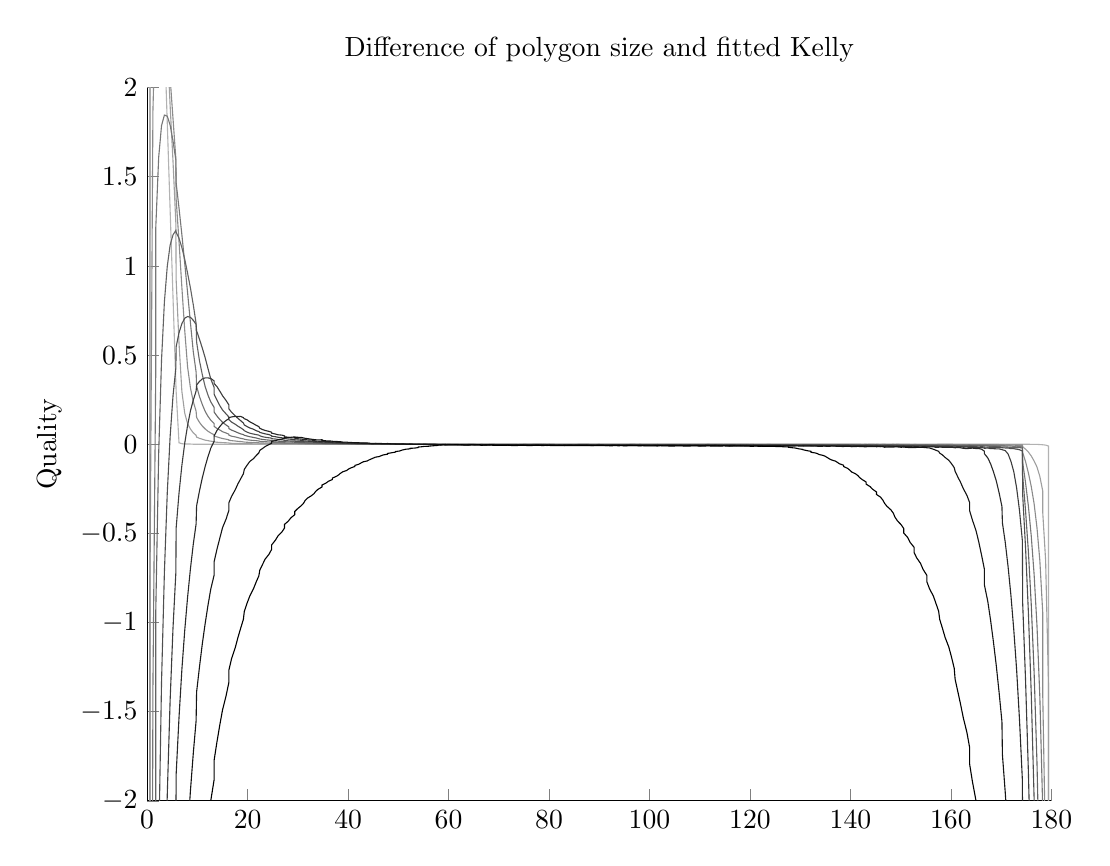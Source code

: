 % This file was created by matlab2tikz v0.4.0.
% Copyright (c) 2008--2013, Nico Schlömer <nico.schloemer@gmail.com>
% All rights reserved.
% 
% The latest updates can be retrieved from
%   http://www.mathworks.com/matlabcentral/fileexchange/22022-matlab2tikz
% where you can also make suggestions and rate matlab2tikz.
% 
% 
% 

% defining custom colors
\definecolor{mycolor1}{rgb}{0.622,0.622,0.622}%
\definecolor{mycolor2}{rgb}{0.544,0.544,0.544}%
\definecolor{mycolor3}{rgb}{0.467,0.467,0.467}%
\definecolor{mycolor4}{rgb}{0.389,0.389,0.389}%

\begin{tikzpicture}

\begin{axis}[%
width=4.521in,
height=3.566in,
scale only axis,
xmin=0,
xmax=180,
ymin=-2,
ymax=2,
ylabel={Quality},
title={Difference of polygon size and fitted Kelly},
axis x line*=bottom,
axis y line*=left
]
\addplot [
color=white!70!black,
solid,
forget plot
]
table[row sep=crcr]{
0 -105.392\\
0.573 4.729\\
};
\addplot [
color=white!70!black,
solid,
forget plot
]
table[row sep=crcr]{
3.434 2.287\\
4.004 1.802\\
4.574 1.312\\
5.143 0.827\\
5.711 0.342\\
5.768 0.297\\
6.34 0.008\\
6.911 0.003\\
7.481 0.001\\
8.049 0.001\\
8.616 0.001\\
9.181 0.0\\
9.744 0.0\\
9.841 0.0\\
10.408 0.0\\
10.972 0.0\\
11.535 0.0\\
12.095 0.0\\
12.653 0.0\\
13.339 8.652e-05\\
13.339 8.652e-05\\
13.897 7.541e-05\\
14.452 6.225e-05\\
15.005 5.871e-05\\
15.709 4.191e-05\\
16.26 3.591e-05\\
16.26 3.591e-05\\
16.809 3.845e-05\\
17.526 2.764e-05\\
18.072 2.34e-05\\
18.616 2.345e-05\\
19.156 1.787e-05\\
19.344 1.703e-05\\
19.885 1.576e-05\\
20.422 1.397e-05\\
21.161 4.555e-06\\
21.695 6.745e-06\\
22.225 8.531e-06\\
22.443 1.224e-06\\
22.973 2.559e-06\\
23.499 3.554e-06\\
24.254 6.961e-07\\
24.775 1.015e-06\\
24.775 1.015e-06\\
25.537 -1.611e-06\\
26.053 -1.873e-06\\
26.822 -5.169e-06\\
27.332 -9.336e-07\\
27.332 -9.336e-07\\
28.106 1.814e-07\\
28.61 -1.021e-06\\
29.389 -5.426e-06\\
29.389 -5.426e-06\\
29.887 -2.012e-06\\
30.669 -1.879e-06\\
31.159 -3.801e-06\\
31.457 -6.984e-06\\
31.945 -4.081e-06\\
32.735 -4.574e-06\\
33.215 -6.949e-06\\
33.53 -5.27e-06\\
34.007 -7.791e-06\\
34.804 -3.817e-06\\
34.804 -3.817e-06\\
35.605 -1.002e-05\\
36.069 -2.893e-06\\
36.87 -4.375e-06\\
36.87 -4.375e-06\\
37.674 -1.008e-06\\
38.125 -4.184e-06\\
38.48 -2.784e-06\\
38.928 -6.06e-06\\
39.732 -8.067e-06\\
40.101 -6.742e-06\\
40.539 -5.201e-06\\
41.348 -2.454e-06\\
41.348 -2.454e-06\\
42.158 -9.823e-06\\
42.58 -8.495e-06\\
42.969 -7.301e-06\\
43.781 -9.885e-06\\
44.193 -8.698e-06\\
44.594 -7.569e-06\\
45 -8.447e-06\\
45.406 -7.35e-06\\
46.219 -1.522e-05\\
46.614 -9.722e-06\\
47.031 -1.318e-05\\
47.842 -6.731e-06\\
47.842 -6.731e-06\\
48.652 -4.86e-06\\
49.461 -8.066e-06\\
49.461 -8.066e-06\\
50.268 -6.348e-06\\
50.711 -1.043e-05\\
51.072 -9.702e-06\\
51.52 -8.815e-06\\
52.326 -1.227e-05\\
52.326 -1.227e-05\\
53.13 -1.078e-05\\
53.931 -9.361e-06\\
53.931 -9.361e-06\\
54.728 -3.501e-06\\
55.196 -2.726e-06\\
55.993 -1.145e-05\\
55.993 -1.145e-05\\
56.785 -1.023e-05\\
57.265 -9.512e-06\\
57.75 -8.804e-06\\
58.055 -8.368e-06\\
58.543 -7.684e-06\\
59.331 -6.614e-06\\
59.331 -6.614e-06\\
60.113 -1.059e-05\\
60.611 -9.964e-06\\
61.39 -9.012e-06\\
61.894 -8.414e-06\\
61.894 -8.414e-06\\
62.668 -1.253e-05\\
63.178 -1.196e-05\\
63.947 -1.114e-05\\
63.947 -1.114e-05\\
64.463 -6.103e-06\\
65.225 -1.034e-05\\
65.746 -9.835e-06\\
66.272 -9.34e-06\\
66.501 -9.129e-06\\
67.027 -8.654e-06\\
67.775 -8.003e-06\\
68.305 -7.559e-06\\
68.839 -7.124e-06\\
68.839 -7.124e-06\\
69.578 -6.545e-06\\
70.115 -1.114e-05\\
70.656 -1.574e-05\\
71.384 -1.073e-05\\
71.928 -1.037e-05\\
71.928 -1.037e-05\\
72.474 -1.001e-05\\
73.191 -9.562e-06\\
73.74 -9.234e-06\\
74.291 -8.917e-06\\
74.846 -8.61e-06\\
74.995 -8.53e-06\\
75.548 -8.24e-06\\
76.103 -7.961e-06\\
76.661 -7.692e-06\\
77.347 -7.378e-06\\
77.905 -1.214e-05\\
78.465 -1.841e-05\\
78.465 -1.841e-05\\
79.028 -1.818e-05\\
79.592 -1.798e-05\\
80.256 -1.774e-05\\
80.819 -1.756e-05\\
81.384 -1.739e-05\\
81.951 -1.723e-05\\
81.951 -1.723e-05\\
82.519 -1.707e-05\\
83.089 -1.693e-05\\
83.66 -1.681e-05\\
84.232 -1.669e-05\\
84.857 -1.207e-05\\
85.426 -1.198e-05\\
85.996 -1.64e-05\\
85.996 -1.64e-05\\
86.566 -1.632e-05\\
87.138 -1.626e-05\\
87.709 -1.621e-05\\
88.282 -1.617e-05\\
88.854 -1.615e-05\\
89.427 -1.613e-05\\
90 -2.062e-05\\
90 -2.062e-05\\
90.573 -1.613e-05\\
91.146 -1.615e-05\\
91.718 -1.617e-05\\
92.291 -1.621e-05\\
92.862 -1.626e-05\\
93.434 -1.632e-05\\
94.004 -1.64e-05\\
94.004 -1.64e-05\\
94.574 -1.648e-05\\
95.143 -1.207e-05\\
95.768 -1.069e-05\\
96.34 -1.081e-05\\
96.911 -1.093e-05\\
97.481 -1.107e-05\\
98.049 -1.123e-05\\
98.049 -1.123e-05\\
98.616 -1.139e-05\\
99.181 -1.156e-05\\
99.744 -1.174e-05\\
100.408 -1.198e-05\\
100.972 -7.185e-06\\
101.535 -7.405e-06\\
101.535 -7.405e-06\\
102.095 -7.636e-06\\
102.653 -7.878e-06\\
103.339 -1.269e-05\\
103.897 -1.296e-05\\
104.452 -8.24e-06\\
105.005 -8.53e-06\\
105.154 -8.61e-06\\
105.709 -8.917e-06\\
106.26 -9.234e-06\\
106.809 -9.562e-06\\
107.526 -1.451e-05\\
108.072 -1.487e-05\\
108.072 -1.487e-05\\
108.616 -1.023e-05\\
109.344 -1.074e-05\\
109.885 -1.114e-05\\
110.422 -1.154e-05\\
111.161 -1.212e-05\\
111.161 -1.212e-05\\
111.695 -1.256e-05\\
112.225 -8.003e-06\\
112.973 -8.654e-06\\
113.499 -9.129e-06\\
113.728 -9.34e-06\\
114.254 -9.835e-06\\
114.775 -1.034e-05\\
115.537 -1.11e-05\\
116.053 -6.638e-06\\
116.053 -6.638e-06\\
116.822 -7.462e-06\\
117.332 -8.027e-06\\
118.106 -8.914e-06\\
118.106 -8.914e-06\\
118.61 -4.512e-06\\
119.389 -9.964e-06\\
119.887 -1.059e-05\\
120.669 -1.161e-05\\
120.669 -1.161e-05\\
121.457 -7.684e-06\\
121.945 -8.368e-06\\
122.25 -1.33e-05\\
122.735 -1.401e-05\\
123.215 -1.473e-05\\
124.007 -1.095e-05\\
124.007 -1.095e-05\\
124.804 -1.223e-05\\
125.272 -1.3e-05\\
126.069 -9.361e-06\\
126.069 -9.361e-06\\
126.87 -1.078e-05\\
127.674 -1.227e-05\\
127.674 -1.227e-05\\
128.48 -8.815e-06\\
128.928 -9.702e-06\\
129.289 -1.043e-05\\
129.732 -1.135e-05\\
130.539 -8.066e-06\\
130.539 -8.066e-06\\
131.348 -9.86e-06\\
132.158 -6.731e-06\\
132.158 -6.731e-06\\
132.969 -8.685e-06\\
133.386 -9.722e-06\\
133.781 -1.072e-05\\
134.594 -7.85e-06\\
135 -8.947e-06\\
135.406 -5.069e-06\\
135.807 -6.198e-06\\
136.219 -7.385e-06\\
137.031 -9.801e-06\\
137.42 -5.995e-06\\
137.842 -1.182e-05\\
138.652 -9.454e-06\\
138.652 -9.454e-06\\
139.461 -1.67e-05\\
139.899 -1.824e-05\\
140.268 -1.457e-05\\
141.072 -1.256e-05\\
141.52 -1.278e-05\\
141.875 -1.418e-05\\
142.326 -1.101e-05\\
143.13 -1.438e-05\\
143.13 -1.438e-05\\
143.931 -1.289e-05\\
144.395 -1.502e-05\\
145.196 -1.382e-05\\
145.196 -1.382e-05\\
145.993 -1.279e-05\\
146.47 -1.027e-05\\
146.785 -1.195e-05\\
147.265 -9.574e-06\\
148.055 -1.408e-05\\
148.543 -1.198e-05\\
148.841 -8.801e-06\\
149.331 -1.188e-05\\
150.113 -1.201e-05\\
150.611 -1.043e-05\\
150.611 -1.043e-05\\
151.39 -1.102e-05\\
151.894 -9.819e-06\\
152.668 -1.093e-05\\
152.668 -1.093e-05\\
153.178 -1.017e-05\\
153.947 -1.187e-05\\
154.463 -1.161e-05\\
155.225 -1.048e-05\\
155.225 -1.048e-05\\
155.746 -1.08e-05\\
156.501 -1.395e-05\\
157.027 -1.494e-05\\
157.557 -2.078e-05\\
157.775 -1.397e-05\\
158.305 -1.076e-05\\
158.839 -2.195e-05\\
159.578 -1.803e-05\\
160.115 -2.074e-05\\
160.656 -2.447e-05\\
160.844 -1.813e-05\\
161.384 -2.205e-05\\
161.928 -2.21e-05\\
162.474 -2.286e-05\\
163.191 -2.255e-05\\
163.74 -2.509e-05\\
163.74 -2.509e-05\\
164.291 -2.359e-05\\
164.995 -2.229e-05\\
165.548 -2.825e-05\\
166.103 -2.609e-05\\
166.661 -2.998e-05\\
166.661 -2.998e-05\\
167.347 -3.055e-05\\
167.905 -2.847e-05\\
168.465 -2.874e-05\\
169.028 -3.122e-05\\
169.592 -3.737e-05\\
170.159 -3.724e-05\\
170.256 -3.366e-05\\
170.819 -3.887e-05\\
171.384 -3.896e-05\\
171.951 -4.506e-05\\
172.519 -4.468e-05\\
173.089 -5.434e-05\\
173.66 -7.675e-05\\
174.232 -0.0\\
174.289 -0.0\\
174.857 -0.0\\
175.426 -0.0\\
175.996 -0.001\\
176.566 -0.001\\
177.138 -0.001\\
177.709 -0.002\\
178.282 -0.003\\
178.282 -0.003\\
178.854 -0.005\\
179.427 -0.01\\
180 -110.624\\
};
\addplot [
color=mycolor1,
solid,
forget plot
]
table[row sep=crcr]{
0 -105.392\\
0.573 3.384\\
};
\addplot [
color=mycolor1,
solid,
forget plot
]
table[row sep=crcr]{
4.004 2.238\\
4.574 1.898\\
5.143 1.588\\
5.711 1.24\\
5.768 0.924\\
6.34 0.568\\
6.911 0.296\\
7.481 0.174\\
8.049 0.115\\
8.616 0.085\\
9.181 0.064\\
9.744 0.05\\
9.841 0.04\\
10.408 0.033\\
10.972 0.028\\
11.535 0.023\\
12.095 0.02\\
12.653 0.017\\
13.339 0.014\\
13.339 0.013\\
13.897 0.011\\
14.452 0.01\\
15.005 0.009\\
15.709 0.008\\
16.26 0.007\\
16.26 0.006\\
16.809 0.005\\
17.526 0.004\\
18.072 0.004\\
18.616 0.004\\
19.156 0.003\\
19.344 0.003\\
19.885 0.003\\
20.422 0.003\\
21.161 0.002\\
21.695 0.002\\
22.225 0.002\\
22.443 0.002\\
22.973 0.002\\
23.499 0.002\\
24.254 0.001\\
24.775 0.001\\
24.775 0.001\\
25.537 0.001\\
26.053 0.001\\
26.822 0.001\\
27.332 0.001\\
27.332 0.001\\
28.106 0.001\\
28.61 0.001\\
29.389 0.001\\
29.389 0.001\\
29.887 0.001\\
30.669 0.0\\
31.159 0.001\\
31.457 0.0\\
31.945 0.0\\
32.735 0.0\\
33.215 0.0\\
33.53 0.0\\
34.007 0.0\\
34.804 0.0\\
34.804 0.0\\
35.605 0.0\\
36.069 0.0\\
36.87 0.0\\
36.87 0.0\\
37.674 6.999e-05\\
38.125 2.446e-05\\
38.48 0.0\\
38.928 9.775e-05\\
39.732 4.328e-05\\
40.101 4.378e-05\\
40.539 7.8e-05\\
41.348 -3.015e-05\\
41.348 -3.59e-05\\
42.158 3.94e-05\\
42.58 7.025e-06\\
42.969 -4.357e-05\\
43.781 2.997e-05\\
44.193 -6.475e-06\\
44.594 -1.472e-06\\
45 -2.366e-05\\
45.406 -3.854e-05\\
46.219 -4.681e-05\\
46.614 -5.942e-05\\
47.031 -2.773e-05\\
47.842 -4.831e-05\\
47.842 -8.266e-05\\
48.652 5.178e-06\\
49.461 -3.59e-05\\
49.461 -0.0\\
50.268 -0.0\\
50.711 -7.076e-05\\
51.072 -0.0\\
51.52 -0.0\\
52.326 -0.0\\
52.326 -0.0\\
53.13 -0.0\\
53.931 -0.0\\
53.931 -0.0\\
54.728 -0.0\\
55.196 -6.393e-05\\
55.993 -0.0\\
55.993 -0.0\\
56.785 -9.135e-05\\
57.265 -0.0\\
57.75 -0.0\\
58.055 -0.0\\
58.543 -0.0\\
59.331 -0.0\\
59.331 -0.0\\
60.113 -0.0\\
60.611 -0.0\\
61.39 -0.0\\
61.894 -0.0\\
61.894 -0.0\\
62.668 -0.0\\
63.178 -0.0\\
63.947 -0.0\\
63.947 -0.0\\
64.463 -0.0\\
65.225 -0.0\\
65.746 -0.0\\
66.272 -0.0\\
66.501 -0.0\\
67.027 -0.0\\
67.775 -0.0\\
68.305 -0.0\\
68.839 -0.0\\
68.839 -0.0\\
69.578 -0.0\\
70.115 -0.0\\
70.656 -0.0\\
71.384 -0.0\\
71.928 -0.0\\
71.928 -0.0\\
72.474 -0.0\\
73.191 -0.0\\
73.74 -0.0\\
74.291 -0.0\\
74.846 -0.0\\
74.995 -0.0\\
75.548 -0.0\\
76.103 -0.0\\
76.661 -0.0\\
77.347 -0.0\\
77.905 -0.0\\
78.465 -0.0\\
78.465 -0.0\\
79.028 -0.0\\
79.592 -0.0\\
80.256 -0.0\\
80.819 -0.0\\
81.384 -0.0\\
81.951 -0.0\\
81.951 -0.0\\
82.519 -0.0\\
83.089 -0.0\\
83.66 -0.0\\
84.232 -0.0\\
84.857 -0.0\\
85.426 -0.0\\
85.996 -0.0\\
85.996 -0.0\\
86.566 -0.0\\
87.138 -0.0\\
87.709 -0.0\\
88.282 -0.0\\
88.854 -0.0\\
89.427 -0.0\\
90 -0.0\\
90 -0.0\\
90.573 -0.0\\
91.146 -0.0\\
91.718 -0.0\\
92.291 -0.0\\
92.862 -0.0\\
93.434 -0.0\\
94.004 -0.0\\
94.004 -0.0\\
94.574 -0.0\\
95.143 -0.0\\
95.768 -0.0\\
96.34 -0.0\\
96.911 -0.0\\
97.481 -0.0\\
98.049 -0.0\\
98.049 -0.0\\
98.616 -0.0\\
99.181 -0.0\\
99.744 -0.0\\
100.408 -0.0\\
100.972 -0.0\\
101.535 -0.0\\
101.535 -0.0\\
102.095 -0.0\\
102.653 -0.0\\
103.339 -0.0\\
103.897 -0.0\\
104.452 -0.0\\
105.005 -0.0\\
105.154 -0.0\\
105.709 -0.0\\
106.26 -0.0\\
106.809 -0.0\\
107.526 -0.0\\
108.072 -0.0\\
108.072 -0.0\\
108.616 -0.0\\
109.344 -0.0\\
109.885 -0.0\\
110.422 -0.0\\
111.161 -0.0\\
111.161 -0.0\\
111.695 -0.0\\
112.225 -0.0\\
112.973 -0.0\\
113.499 -0.0\\
113.728 -0.0\\
114.254 -0.0\\
114.775 -0.0\\
115.537 -0.0\\
116.053 -0.0\\
116.053 -0.0\\
116.822 -0.0\\
117.332 -0.0\\
118.106 -0.0\\
118.106 -0.0\\
118.61 -0.0\\
119.389 -0.0\\
119.887 -0.0\\
120.669 -0.0\\
120.669 -0.0\\
121.457 -0.0\\
121.945 -0.0\\
122.25 -0.0\\
122.735 -0.0\\
123.215 -0.0\\
124.007 -0.0\\
124.007 -0.0\\
124.804 -0.0\\
125.272 -0.0\\
126.069 -0.0\\
126.069 -0.0\\
126.87 -0.0\\
127.674 -0.0\\
127.674 -0.0\\
128.48 -0.0\\
128.928 -0.0\\
129.289 -0.0\\
129.732 -0.0\\
130.539 -0.0\\
130.539 -0.0\\
131.348 -0.0\\
132.158 -0.0\\
132.158 -0.0\\
132.969 -0.0\\
133.386 -0.0\\
133.781 -0.0\\
134.594 -0.0\\
135 -0.0\\
135.406 -0.0\\
135.807 -0.0\\
136.219 -0.0\\
137.031 -0.0\\
137.42 -0.0\\
137.842 -0.0\\
138.652 -0.0\\
138.652 -0.0\\
139.461 -0.0\\
139.899 -0.0\\
140.268 -0.0\\
141.072 -0.0\\
141.52 -0.0\\
141.875 -0.0\\
142.326 -0.001\\
143.13 -0.0\\
143.13 -0.001\\
143.931 -0.0\\
144.395 -0.0\\
145.196 -0.001\\
145.196 -0.0\\
145.993 -0.001\\
146.47 -0.0\\
146.785 -0.0\\
147.265 -0.001\\
148.055 -0.001\\
148.543 -0.0\\
148.841 -0.001\\
149.331 -0.0\\
150.113 -0.001\\
150.611 -0.001\\
150.611 -0.001\\
151.39 -0.001\\
151.894 -0.001\\
152.668 -0.001\\
152.668 -0.001\\
153.178 -0.001\\
153.947 -0.001\\
154.463 -0.001\\
155.225 -0.001\\
155.225 -0.001\\
155.746 -0.001\\
156.501 -0.001\\
157.027 -0.001\\
157.557 -0.0\\
157.775 -0.0\\
158.305 -0.0\\
158.839 -0.0\\
159.578 -0.0\\
160.115 -0.0\\
160.656 -0.001\\
160.844 -0.001\\
161.384 -0.001\\
161.928 -0.001\\
162.474 -0.001\\
163.191 -0.001\\
163.74 -0.001\\
163.74 -0.001\\
164.291 -0.001\\
164.995 -0.001\\
165.548 -0.001\\
166.103 -0.001\\
166.661 -0.001\\
166.661 -0.001\\
167.347 -0.001\\
167.905 -0.001\\
168.465 -0.001\\
169.028 -0.001\\
169.592 -0.002\\
170.159 -0.002\\
170.256 -0.002\\
170.819 -0.002\\
171.384 -0.002\\
171.951 -0.002\\
172.519 -0.002\\
173.089 -0.002\\
173.66 -0.002\\
174.232 -0.003\\
174.289 -0.014\\
174.857 -0.028\\
175.426 -0.044\\
175.996 -0.066\\
176.566 -0.094\\
177.138 -0.128\\
177.709 -0.181\\
178.282 -0.262\\
178.282 -0.382\\
178.854 -0.65\\
179.427 -1.347\\
180 -110.5\\
};
\addplot [
color=mycolor2,
solid,
forget plot
]
table[row sep=crcr]{
0 -105.392\\
0.573 -0.748\\
1.146 1.866\\
1.718 2.5\\
};
\addplot [
color=mycolor2,
solid,
forget plot
]
table[row sep=crcr]{
4.574 2.054\\
5.143 1.827\\
5.711 1.603\\
5.768 1.376\\
6.34 1.137\\
6.911 0.88\\
7.481 0.637\\
8.049 0.433\\
8.616 0.316\\
9.181 0.239\\
9.744 0.185\\
9.841 0.15\\
10.408 0.123\\
10.972 0.102\\
11.535 0.086\\
12.095 0.073\\
12.653 0.063\\
13.339 0.053\\
13.339 0.046\\
13.897 0.041\\
14.452 0.036\\
15.005 0.032\\
15.709 0.028\\
16.26 0.025\\
16.26 0.022\\
16.809 0.02\\
17.526 0.018\\
18.072 0.016\\
18.616 0.015\\
19.156 0.013\\
19.344 0.012\\
19.885 0.011\\
20.422 0.01\\
21.161 0.009\\
21.695 0.009\\
22.225 0.008\\
22.443 0.007\\
22.973 0.007\\
23.499 0.006\\
24.254 0.006\\
24.775 0.005\\
24.775 0.005\\
25.537 0.004\\
26.053 0.005\\
26.822 0.004\\
27.332 0.004\\
27.332 0.004\\
28.106 0.003\\
28.61 0.003\\
29.389 0.003\\
29.389 0.003\\
29.887 0.003\\
30.669 0.002\\
31.159 0.002\\
31.457 0.002\\
31.945 0.002\\
32.735 0.002\\
33.215 0.001\\
33.53 0.001\\
34.007 0.001\\
34.804 0.001\\
34.804 0.001\\
35.605 0.001\\
36.069 0.001\\
36.87 0.001\\
36.87 0.001\\
37.674 0.001\\
38.125 0.001\\
38.48 0.001\\
38.928 0.0\\
39.732 0.0\\
40.101 0.0\\
40.539 0.0\\
41.348 0.0\\
41.348 0.0\\
42.158 0.0\\
42.58 0.0\\
42.969 0.0\\
43.781 0.0\\
44.193 0.0\\
44.594 0.0\\
45 0.0\\
45.406 9.468e-05\\
46.219 0.0\\
46.614 0.0\\
47.031 0.0\\
47.842 4.607e-05\\
47.842 8.803e-07\\
48.652 7.342e-05\\
49.461 2.528e-05\\
49.461 -3.823e-05\\
50.268 -0.0\\
50.711 -0.0\\
51.072 -0.0\\
51.52 -0.0\\
52.326 -0.0\\
52.326 -0.0\\
53.13 -0.0\\
53.931 -0.0\\
53.931 -0.0\\
54.728 -0.0\\
55.196 -0.0\\
55.993 -0.0\\
55.993 -0.0\\
56.785 -0.0\\
57.265 -0.0\\
57.75 -0.0\\
58.055 -0.0\\
58.543 -0.0\\
59.331 -0.0\\
59.331 -0.0\\
60.113 -0.0\\
60.611 -0.0\\
61.39 -0.0\\
61.894 -0.0\\
61.894 -0.0\\
62.668 -0.0\\
63.178 -0.0\\
63.947 -0.0\\
63.947 -0.0\\
64.463 -0.0\\
65.225 -0.0\\
65.746 -0.001\\
66.272 -0.001\\
66.501 -0.0\\
67.027 -0.001\\
67.775 -0.001\\
68.305 -0.0\\
68.839 -0.0\\
68.839 -0.0\\
69.578 -0.001\\
70.115 -0.001\\
70.656 -0.001\\
71.384 -0.001\\
71.928 -0.001\\
71.928 -0.001\\
72.474 -0.001\\
73.191 -0.001\\
73.74 -0.001\\
74.291 -0.0\\
74.846 -0.0\\
74.995 -0.0\\
75.548 -0.0\\
76.103 -0.0\\
76.661 -0.0\\
77.347 -0.0\\
77.905 -0.0\\
78.465 -0.0\\
78.465 -0.001\\
79.028 -0.0\\
79.592 -0.001\\
80.256 -0.0\\
80.819 -0.0\\
81.384 -0.001\\
81.951 -0.001\\
81.951 -0.001\\
82.519 -0.001\\
83.089 -0.001\\
83.66 -0.001\\
84.232 -0.001\\
84.857 -0.001\\
85.426 -0.001\\
85.996 -0.0\\
85.996 -0.0\\
86.566 -0.0\\
87.138 -0.0\\
87.709 -0.0\\
88.282 -0.001\\
88.854 -0.001\\
89.427 -0.001\\
90 -0.0\\
90 -0.001\\
90.573 -0.001\\
91.146 -0.001\\
91.718 -0.001\\
92.291 -0.001\\
92.862 -0.001\\
93.434 -0.001\\
94.004 -0.001\\
94.004 -0.001\\
94.574 -0.001\\
95.143 -0.001\\
95.768 -0.001\\
96.34 -0.0\\
96.911 -0.0\\
97.481 -0.001\\
98.049 -0.001\\
98.049 -0.0\\
98.616 -0.001\\
99.181 -0.001\\
99.744 -0.001\\
100.408 -0.001\\
100.972 -0.001\\
101.535 -0.001\\
101.535 -0.001\\
102.095 -0.001\\
102.653 -0.001\\
103.339 -0.001\\
103.897 -0.001\\
104.452 -0.001\\
105.005 -0.001\\
105.154 -0.001\\
105.709 -0.001\\
106.26 -0.001\\
106.809 -0.001\\
107.526 -0.001\\
108.072 -0.001\\
108.072 -0.001\\
108.616 -0.001\\
109.344 -0.001\\
109.885 -0.001\\
110.422 -0.001\\
111.161 -0.001\\
111.161 -0.001\\
111.695 -0.0\\
112.225 -0.001\\
112.973 -0.001\\
113.499 -0.001\\
113.728 -0.001\\
114.254 -0.001\\
114.775 -0.001\\
115.537 -0.001\\
116.053 -0.001\\
116.053 -0.001\\
116.822 -0.001\\
117.332 -0.001\\
118.106 -0.001\\
118.106 -0.001\\
118.61 -0.001\\
119.389 -0.001\\
119.887 -0.001\\
120.669 -0.001\\
120.669 -0.001\\
121.457 -0.001\\
121.945 -0.001\\
122.25 -0.001\\
122.735 -0.001\\
123.215 -0.001\\
124.007 -0.001\\
124.007 -0.001\\
124.804 -0.001\\
125.272 -0.001\\
126.069 -0.001\\
126.069 -0.001\\
126.87 -0.001\\
127.674 -0.001\\
127.674 -0.001\\
128.48 -0.001\\
128.928 -0.001\\
129.289 -0.001\\
129.732 -0.001\\
130.539 -0.001\\
130.539 -0.001\\
131.348 -0.001\\
132.158 -0.001\\
132.158 -0.001\\
132.969 -0.001\\
133.386 -0.001\\
133.781 -0.001\\
134.594 -0.001\\
135 -0.001\\
135.406 -0.001\\
135.807 -0.001\\
136.219 -0.001\\
137.031 -0.001\\
137.42 -0.001\\
137.842 -0.001\\
138.652 -0.001\\
138.652 -0.001\\
139.461 -0.001\\
139.899 -0.001\\
140.268 -0.001\\
141.072 -0.001\\
141.52 -0.001\\
141.875 -0.001\\
142.326 -0.001\\
143.13 -0.001\\
143.13 -0.001\\
143.931 -0.001\\
144.395 -0.001\\
145.196 -0.001\\
145.196 -0.001\\
145.993 -0.001\\
146.47 -0.001\\
146.785 -0.001\\
147.265 -0.001\\
148.055 -0.001\\
148.543 -0.001\\
148.841 -0.001\\
149.331 -0.001\\
150.113 -0.001\\
150.611 -0.001\\
150.611 -0.001\\
151.39 -0.001\\
151.894 -0.002\\
152.668 -0.002\\
152.668 -0.001\\
153.178 -0.002\\
153.947 -0.002\\
154.463 -0.002\\
155.225 -0.002\\
155.225 -0.002\\
155.746 -0.002\\
156.501 -0.002\\
157.027 -0.002\\
157.557 -0.002\\
157.775 -0.002\\
158.305 -0.002\\
158.839 -0.002\\
159.578 -0.002\\
160.115 -0.002\\
160.656 -0.002\\
160.844 -0.002\\
161.384 -0.002\\
161.928 -0.002\\
162.474 -0.002\\
163.191 -0.002\\
163.74 -0.002\\
163.74 -0.003\\
164.291 -0.003\\
164.995 -0.003\\
165.548 -0.003\\
166.103 -0.003\\
166.661 -0.003\\
166.661 -0.003\\
167.347 -0.003\\
167.905 -0.003\\
168.465 -0.003\\
169.028 -0.004\\
169.592 -0.004\\
170.159 -0.004\\
170.256 -0.004\\
170.819 -0.005\\
171.384 -0.004\\
171.951 -0.005\\
172.519 -0.005\\
173.089 -0.006\\
173.66 -0.006\\
174.232 -0.006\\
174.289 -0.047\\
174.857 -0.097\\
175.426 -0.161\\
175.996 -0.237\\
176.566 -0.334\\
177.138 -0.469\\
177.709 -0.654\\
178.282 -0.944\\
178.282 -1.401\\
178.854 -2.309\\
};
\addplot [
color=mycolor3,
solid,
forget plot
]
table[row sep=crcr]{
0.573 -7.235\\
1.146 -1.368\\
1.718 0.432\\
1.718 1.217\\
2.291 1.608\\
2.862 1.787\\
3.434 1.846\\
4.004 1.84\\
4.574 1.79\\
5.143 1.701\\
5.711 1.594\\
5.768 1.467\\
6.34 1.325\\
6.911 1.175\\
7.481 1.014\\
8.049 0.85\\
8.616 0.681\\
9.181 0.519\\
9.744 0.405\\
9.841 0.326\\
10.408 0.268\\
10.972 0.223\\
11.535 0.185\\
12.095 0.157\\
12.653 0.135\\
13.339 0.116\\
13.339 0.1\\
13.897 0.088\\
14.452 0.08\\
15.005 0.07\\
15.709 0.063\\
16.26 0.056\\
16.26 0.051\\
16.809 0.045\\
17.526 0.041\\
18.072 0.037\\
18.616 0.033\\
19.156 0.03\\
19.344 0.028\\
19.885 0.025\\
20.422 0.023\\
21.161 0.021\\
21.695 0.02\\
22.225 0.018\\
22.443 0.016\\
22.973 0.015\\
23.499 0.014\\
24.254 0.013\\
24.775 0.012\\
24.775 0.011\\
25.537 0.01\\
26.053 0.009\\
26.822 0.008\\
27.332 0.008\\
27.332 0.007\\
28.106 0.007\\
28.61 0.007\\
29.389 0.006\\
29.389 0.006\\
29.887 0.006\\
30.669 0.005\\
31.159 0.005\\
31.457 0.004\\
31.945 0.004\\
32.735 0.004\\
33.215 0.004\\
33.53 0.003\\
34.007 0.003\\
34.804 0.003\\
34.804 0.003\\
35.605 0.002\\
36.069 0.002\\
36.87 0.002\\
36.87 0.002\\
37.674 0.002\\
38.125 0.001\\
38.48 0.001\\
38.928 0.001\\
39.732 0.001\\
40.101 0.001\\
40.539 0.001\\
41.348 0.001\\
41.348 0.001\\
42.158 0.001\\
42.58 0.001\\
42.969 0.001\\
43.781 0.001\\
44.193 0.001\\
44.594 0.001\\
45 0.001\\
45.406 0.0\\
46.219 0.0\\
46.614 0.0\\
47.031 0.0\\
47.842 0.0\\
47.842 0.0\\
48.652 2.729e-05\\
49.461 -2.545e-05\\
49.461 -0.0\\
50.268 -0.0\\
50.711 -0.0\\
51.072 -0.0\\
51.52 -0.0\\
52.326 -0.0\\
52.326 -0.0\\
53.13 -0.0\\
53.931 -0.0\\
53.931 -0.0\\
54.728 -0.0\\
55.196 -0.0\\
55.993 -0.0\\
55.993 -0.0\\
56.785 -0.001\\
57.265 -0.001\\
57.75 -0.0\\
58.055 -0.001\\
58.543 -0.001\\
59.331 -0.001\\
59.331 -0.001\\
60.113 -0.0\\
60.611 -0.001\\
61.39 -0.001\\
61.894 -0.001\\
61.894 -0.001\\
62.668 -0.001\\
63.178 -0.001\\
63.947 -0.001\\
63.947 -0.001\\
64.463 -0.001\\
65.225 -0.001\\
65.746 -0.001\\
66.272 -0.001\\
66.501 -0.001\\
67.027 -0.001\\
67.775 -0.001\\
68.305 -0.001\\
68.839 -0.001\\
68.839 -0.001\\
69.578 -0.001\\
70.115 -0.001\\
70.656 -0.001\\
71.384 -0.001\\
71.928 -0.001\\
71.928 -0.001\\
72.474 -0.001\\
73.191 -0.001\\
73.74 -0.001\\
74.291 -0.001\\
74.846 -0.001\\
74.995 -0.001\\
75.548 -0.001\\
76.103 -0.001\\
76.661 -0.001\\
77.347 -0.001\\
77.905 -0.001\\
78.465 -0.001\\
78.465 -0.001\\
79.028 -0.001\\
79.592 -0.001\\
80.256 -0.001\\
80.819 -0.001\\
81.384 -0.001\\
81.951 -0.001\\
81.951 -0.001\\
82.519 -0.001\\
83.089 -0.001\\
83.66 -0.001\\
84.232 -0.001\\
84.857 -0.001\\
85.426 -0.001\\
85.996 -0.001\\
85.996 -0.001\\
86.566 -0.001\\
87.138 -0.001\\
87.709 -0.001\\
88.282 -0.001\\
88.854 -0.001\\
89.427 -0.001\\
90 -0.001\\
90 -0.001\\
90.573 -0.001\\
91.146 -0.001\\
91.718 -0.001\\
92.291 -0.001\\
92.862 -0.001\\
93.434 -0.001\\
94.004 -0.002\\
94.004 -0.001\\
94.574 -0.001\\
95.143 -0.001\\
95.768 -0.001\\
96.34 -0.001\\
96.911 -0.001\\
97.481 -0.001\\
98.049 -0.001\\
98.049 -0.001\\
98.616 -0.001\\
99.181 -0.001\\
99.744 -0.001\\
100.408 -0.001\\
100.972 -0.001\\
101.535 -0.001\\
101.535 -0.001\\
102.095 -0.001\\
102.653 -0.001\\
103.339 -0.001\\
103.897 -0.001\\
104.452 -0.001\\
105.005 -0.001\\
105.154 -0.001\\
105.709 -0.001\\
106.26 -0.001\\
106.809 -0.001\\
107.526 -0.001\\
108.072 -0.001\\
108.072 -0.001\\
108.616 -0.001\\
109.344 -0.002\\
109.885 -0.001\\
110.422 -0.001\\
111.161 -0.001\\
111.161 -0.001\\
111.695 -0.001\\
112.225 -0.001\\
112.973 -0.001\\
113.499 -0.001\\
113.728 -0.001\\
114.254 -0.001\\
114.775 -0.002\\
115.537 -0.001\\
116.053 -0.002\\
116.053 -0.001\\
116.822 -0.001\\
117.332 -0.002\\
118.106 -0.001\\
118.106 -0.001\\
118.61 -0.001\\
119.389 -0.001\\
119.887 -0.002\\
120.669 -0.001\\
120.669 -0.002\\
121.457 -0.002\\
121.945 -0.002\\
122.25 -0.002\\
122.735 -0.002\\
123.215 -0.002\\
124.007 -0.001\\
124.007 -0.002\\
124.804 -0.002\\
125.272 -0.002\\
126.069 -0.002\\
126.069 -0.002\\
126.87 -0.002\\
127.674 -0.002\\
127.674 -0.002\\
128.48 -0.002\\
128.928 -0.002\\
129.289 -0.002\\
129.732 -0.002\\
130.539 -0.002\\
130.539 -0.002\\
131.348 -0.002\\
132.158 -0.002\\
132.158 -0.002\\
132.969 -0.002\\
133.386 -0.002\\
133.781 -0.002\\
134.594 -0.002\\
135 -0.002\\
135.406 -0.002\\
135.807 -0.002\\
136.219 -0.002\\
137.031 -0.002\\
137.42 -0.002\\
137.842 -0.002\\
138.652 -0.002\\
138.652 -0.002\\
139.461 -0.002\\
139.899 -0.002\\
140.268 -0.002\\
141.072 -0.002\\
141.52 -0.002\\
141.875 -0.002\\
142.326 -0.002\\
143.13 -0.002\\
143.13 -0.002\\
143.931 -0.002\\
144.395 -0.002\\
145.196 -0.002\\
145.196 -0.002\\
145.993 -0.002\\
146.47 -0.003\\
146.785 -0.003\\
147.265 -0.003\\
148.055 -0.003\\
148.543 -0.003\\
148.841 -0.003\\
149.331 -0.002\\
150.113 -0.003\\
150.611 -0.003\\
150.611 -0.003\\
151.39 -0.003\\
151.894 -0.003\\
152.668 -0.003\\
152.668 -0.003\\
153.178 -0.003\\
153.947 -0.003\\
154.463 -0.003\\
155.225 -0.003\\
155.225 -0.003\\
155.746 -0.003\\
156.501 -0.003\\
157.027 -0.004\\
157.557 -0.004\\
157.775 -0.004\\
158.305 -0.004\\
158.839 -0.005\\
159.578 -0.004\\
160.115 -0.005\\
160.656 -0.005\\
160.844 -0.005\\
161.384 -0.005\\
161.928 -0.005\\
162.474 -0.005\\
163.191 -0.005\\
163.74 -0.004\\
163.74 -0.005\\
164.291 -0.005\\
164.995 -0.005\\
165.548 -0.005\\
166.103 -0.006\\
166.661 -0.006\\
166.661 -0.006\\
167.347 -0.006\\
167.905 -0.006\\
168.465 -0.007\\
169.028 -0.006\\
169.592 -0.007\\
170.159 -0.007\\
170.256 -0.008\\
170.819 -0.009\\
171.384 -0.009\\
171.951 -0.01\\
172.519 -0.012\\
173.089 -0.011\\
173.66 -0.013\\
174.232 -0.015\\
174.289 -0.103\\
174.857 -0.215\\
175.426 -0.347\\
175.996 -0.515\\
176.566 -0.73\\
177.138 -1.018\\
177.709 -1.419\\
178.282 -2.047\\
};
\addplot [
color=mycolor4,
solid,
forget plot
]
table[row sep=crcr]{
1.718 -2.474\\
1.718 -0.932\\
2.291 -0.054\\
2.862 0.473\\
3.434 0.799\\
4.004 0.998\\
4.574 1.117\\
5.143 1.174\\
5.711 1.199\\
5.768 1.189\\
6.34 1.155\\
6.911 1.103\\
7.481 1.037\\
8.049 0.959\\
8.616 0.876\\
9.181 0.782\\
9.744 0.677\\
9.841 0.574\\
10.408 0.469\\
10.972 0.391\\
11.535 0.324\\
12.095 0.276\\
12.653 0.238\\
13.339 0.206\\
13.339 0.18\\
13.897 0.158\\
14.452 0.139\\
15.005 0.123\\
15.709 0.108\\
16.26 0.097\\
16.26 0.088\\
16.809 0.079\\
17.526 0.071\\
18.072 0.064\\
18.616 0.058\\
19.156 0.054\\
19.344 0.05\\
19.885 0.046\\
20.422 0.042\\
21.161 0.038\\
21.695 0.035\\
22.225 0.031\\
22.443 0.029\\
22.973 0.027\\
23.499 0.025\\
24.254 0.023\\
24.775 0.021\\
24.775 0.02\\
25.537 0.018\\
26.053 0.017\\
26.822 0.016\\
27.332 0.014\\
27.332 0.014\\
28.106 0.013\\
28.61 0.013\\
29.389 0.012\\
29.389 0.011\\
29.887 0.011\\
30.669 0.01\\
31.159 0.009\\
31.457 0.008\\
31.945 0.007\\
32.735 0.007\\
33.215 0.006\\
33.53 0.006\\
34.007 0.005\\
34.804 0.005\\
34.804 0.005\\
35.605 0.004\\
36.069 0.004\\
36.87 0.004\\
36.87 0.004\\
37.674 0.003\\
38.125 0.004\\
38.48 0.003\\
38.928 0.003\\
39.732 0.003\\
40.101 0.003\\
40.539 0.003\\
41.348 0.002\\
41.348 0.002\\
42.158 0.001\\
42.58 0.001\\
42.969 0.001\\
43.781 0.001\\
44.193 0.001\\
44.594 0.001\\
45 0.001\\
45.406 0.001\\
46.219 0.001\\
46.614 0.0\\
47.031 0.001\\
47.842 0.001\\
47.842 0.0\\
48.652 0.0\\
49.461 0.0\\
49.461 -0.0\\
50.268 0.0\\
50.711 -0.0\\
51.072 -0.0\\
51.52 -0.0\\
52.326 -4.46e-05\\
52.326 -0.0\\
53.13 -0.001\\
53.931 -0.001\\
53.931 -0.0\\
54.728 -0.001\\
55.196 -0.0\\
55.993 -0.0\\
55.993 -0.0\\
56.785 -0.0\\
57.265 -0.0\\
57.75 -0.001\\
58.055 -0.001\\
58.543 -0.001\\
59.331 -0.001\\
59.331 -0.001\\
60.113 -0.001\\
60.611 -0.001\\
61.39 -0.001\\
61.894 -0.001\\
61.894 -0.001\\
62.668 -0.001\\
63.178 -0.001\\
63.947 -0.001\\
63.947 -0.001\\
64.463 -0.001\\
65.225 -0.001\\
65.746 -0.001\\
66.272 -0.001\\
66.501 -0.001\\
67.027 -0.001\\
67.775 -0.001\\
68.305 -0.002\\
68.839 -0.001\\
68.839 -0.001\\
69.578 -0.001\\
70.115 -0.001\\
70.656 -0.001\\
71.384 -0.001\\
71.928 -0.001\\
71.928 -0.001\\
72.474 -0.001\\
73.191 -0.001\\
73.74 -0.002\\
74.291 -0.002\\
74.846 -0.002\\
74.995 -0.001\\
75.548 -0.002\\
76.103 -0.002\\
76.661 -0.002\\
77.347 -0.001\\
77.905 -0.001\\
78.465 -0.001\\
78.465 -0.001\\
79.028 -0.002\\
79.592 -0.001\\
80.256 -0.002\\
80.819 -0.002\\
81.384 -0.002\\
81.951 -0.002\\
81.951 -0.002\\
82.519 -0.002\\
83.089 -0.002\\
83.66 -0.002\\
84.232 -0.002\\
84.857 -0.002\\
85.426 -0.002\\
85.996 -0.002\\
85.996 -0.002\\
86.566 -0.002\\
87.138 -0.002\\
87.709 -0.002\\
88.282 -0.002\\
88.854 -0.002\\
89.427 -0.002\\
90 -0.002\\
90 -0.002\\
90.573 -0.002\\
91.146 -0.002\\
91.718 -0.002\\
92.291 -0.002\\
92.862 -0.002\\
93.434 -0.002\\
94.004 -0.002\\
94.004 -0.002\\
94.574 -0.002\\
95.143 -0.002\\
95.768 -0.002\\
96.34 -0.002\\
96.911 -0.002\\
97.481 -0.002\\
98.049 -0.002\\
98.049 -0.002\\
98.616 -0.002\\
99.181 -0.002\\
99.744 -0.002\\
100.408 -0.002\\
100.972 -0.002\\
101.535 -0.002\\
101.535 -0.002\\
102.095 -0.002\\
102.653 -0.002\\
103.339 -0.002\\
103.897 -0.002\\
104.452 -0.002\\
105.005 -0.002\\
105.154 -0.002\\
105.709 -0.002\\
106.26 -0.002\\
106.809 -0.002\\
107.526 -0.002\\
108.072 -0.002\\
108.072 -0.002\\
108.616 -0.002\\
109.344 -0.002\\
109.885 -0.002\\
110.422 -0.002\\
111.161 -0.003\\
111.161 -0.002\\
111.695 -0.002\\
112.225 -0.002\\
112.973 -0.002\\
113.499 -0.002\\
113.728 -0.002\\
114.254 -0.002\\
114.775 -0.002\\
115.537 -0.002\\
116.053 -0.002\\
116.053 -0.003\\
116.822 -0.002\\
117.332 -0.003\\
118.106 -0.002\\
118.106 -0.003\\
118.61 -0.002\\
119.389 -0.002\\
119.887 -0.002\\
120.669 -0.002\\
120.669 -0.003\\
121.457 -0.002\\
121.945 -0.002\\
122.25 -0.002\\
122.735 -0.003\\
123.215 -0.003\\
124.007 -0.003\\
124.007 -0.003\\
124.804 -0.003\\
125.272 -0.002\\
126.069 -0.002\\
126.069 -0.002\\
126.87 -0.002\\
127.674 -0.003\\
127.674 -0.002\\
128.48 -0.003\\
128.928 -0.003\\
129.289 -0.003\\
129.732 -0.003\\
130.539 -0.003\\
130.539 -0.003\\
131.348 -0.003\\
132.158 -0.003\\
132.158 -0.003\\
132.969 -0.003\\
133.386 -0.003\\
133.781 -0.003\\
134.594 -0.003\\
135 -0.003\\
135.406 -0.003\\
135.807 -0.003\\
136.219 -0.003\\
137.031 -0.003\\
137.42 -0.003\\
137.842 -0.003\\
138.652 -0.003\\
138.652 -0.003\\
139.461 -0.004\\
139.899 -0.004\\
140.268 -0.004\\
141.072 -0.004\\
141.52 -0.004\\
141.875 -0.004\\
142.326 -0.004\\
143.13 -0.004\\
143.13 -0.003\\
143.931 -0.003\\
144.395 -0.004\\
145.196 -0.003\\
145.196 -0.003\\
145.993 -0.004\\
146.47 -0.004\\
146.785 -0.003\\
147.265 -0.004\\
148.055 -0.004\\
148.543 -0.005\\
148.841 -0.005\\
149.331 -0.005\\
150.113 -0.005\\
150.611 -0.005\\
150.611 -0.005\\
151.39 -0.005\\
151.894 -0.005\\
152.668 -0.005\\
152.668 -0.005\\
153.178 -0.005\\
153.947 -0.005\\
154.463 -0.005\\
155.225 -0.005\\
155.225 -0.005\\
155.746 -0.005\\
156.501 -0.005\\
157.027 -0.005\\
157.557 -0.005\\
157.775 -0.007\\
158.305 -0.007\\
158.839 -0.007\\
159.578 -0.007\\
160.115 -0.007\\
160.656 -0.007\\
160.844 -0.008\\
161.384 -0.008\\
161.928 -0.008\\
162.474 -0.007\\
163.191 -0.008\\
163.74 -0.007\\
163.74 -0.008\\
164.291 -0.008\\
164.995 -0.008\\
165.548 -0.009\\
166.103 -0.008\\
166.661 -0.009\\
166.661 -0.009\\
167.347 -0.01\\
167.905 -0.013\\
168.465 -0.013\\
169.028 -0.013\\
169.592 -0.014\\
170.159 -0.015\\
170.256 -0.016\\
170.819 -0.015\\
171.384 -0.016\\
171.951 -0.018\\
172.519 -0.018\\
173.089 -0.02\\
173.66 -0.019\\
174.232 -0.021\\
174.289 -0.177\\
174.857 -0.371\\
175.426 -0.602\\
175.996 -0.898\\
176.566 -1.279\\
177.138 -1.787\\
177.709 -2.501\\
};
\addplot [
color=mycolor1!50!black,
solid,
forget plot
]
table[row sep=crcr]{
2.291 -2.282\\
2.862 -1.333\\
3.434 -0.716\\
4.004 -0.272\\
4.574 0.043\\
5.143 0.27\\
5.711 0.427\\
5.768 0.546\\
6.34 0.625\\
6.911 0.676\\
7.481 0.707\\
8.049 0.716\\
8.616 0.712\\
9.181 0.695\\
9.744 0.672\\
9.841 0.636\\
10.408 0.589\\
10.972 0.54\\
11.535 0.486\\
12.095 0.426\\
12.653 0.367\\
13.339 0.318\\
13.339 0.28\\
13.897 0.247\\
14.452 0.217\\
15.005 0.192\\
15.709 0.17\\
16.26 0.153\\
16.26 0.138\\
16.809 0.124\\
17.526 0.112\\
18.072 0.101\\
18.616 0.092\\
19.156 0.082\\
19.344 0.076\\
19.885 0.068\\
20.422 0.062\\
21.161 0.057\\
21.695 0.054\\
22.225 0.051\\
22.443 0.047\\
22.973 0.042\\
23.499 0.039\\
24.254 0.036\\
24.775 0.034\\
24.775 0.031\\
25.537 0.029\\
26.053 0.027\\
26.822 0.025\\
27.332 0.023\\
27.332 0.021\\
28.106 0.019\\
28.61 0.018\\
29.389 0.018\\
29.389 0.017\\
29.887 0.016\\
30.669 0.015\\
31.159 0.014\\
31.457 0.013\\
31.945 0.012\\
32.735 0.012\\
33.215 0.011\\
33.53 0.01\\
34.007 0.01\\
34.804 0.009\\
34.804 0.007\\
35.605 0.007\\
36.069 0.006\\
36.87 0.006\\
36.87 0.006\\
37.674 0.006\\
38.125 0.005\\
38.48 0.005\\
38.928 0.005\\
39.732 0.005\\
40.101 0.004\\
40.539 0.004\\
41.348 0.004\\
41.348 0.003\\
42.158 0.002\\
42.58 0.002\\
42.969 0.002\\
43.781 0.002\\
44.193 0.002\\
44.594 0.002\\
45 0.002\\
45.406 0.002\\
46.219 0.001\\
46.614 0.001\\
47.031 0.001\\
47.842 0.002\\
47.842 0.001\\
48.652 0.001\\
49.461 0.0\\
49.461 -0.0\\
50.268 -0.0\\
50.711 0.0\\
51.072 0.0\\
51.52 9.88e-05\\
52.326 -2.862e-05\\
52.326 -7.46e-05\\
53.13 -0.0\\
53.931 -0.001\\
53.931 -0.0\\
54.728 -0.0\\
55.196 -0.001\\
55.993 -0.001\\
55.993 -0.001\\
56.785 -0.002\\
57.265 -0.001\\
57.75 -0.001\\
58.055 -0.001\\
58.543 -0.001\\
59.331 -0.001\\
59.331 -0.002\\
60.113 -0.001\\
60.611 -0.001\\
61.39 -0.001\\
61.894 -0.001\\
61.894 -0.002\\
62.668 -0.002\\
63.178 -0.002\\
63.947 -0.002\\
63.947 -0.001\\
64.463 -0.001\\
65.225 -0.002\\
65.746 -0.002\\
66.272 -0.002\\
66.501 -0.002\\
67.027 -0.002\\
67.775 -0.002\\
68.305 -0.002\\
68.839 -0.002\\
68.839 -0.002\\
69.578 -0.002\\
70.115 -0.002\\
70.656 -0.002\\
71.384 -0.002\\
71.928 -0.002\\
71.928 -0.002\\
72.474 -0.002\\
73.191 -0.002\\
73.74 -0.002\\
74.291 -0.003\\
74.846 -0.002\\
74.995 -0.002\\
75.548 -0.002\\
76.103 -0.003\\
76.661 -0.002\\
77.347 -0.002\\
77.905 -0.003\\
78.465 -0.002\\
78.465 -0.002\\
79.028 -0.003\\
79.592 -0.002\\
80.256 -0.002\\
80.819 -0.002\\
81.384 -0.002\\
81.951 -0.003\\
81.951 -0.003\\
82.519 -0.003\\
83.089 -0.003\\
83.66 -0.003\\
84.232 -0.003\\
84.857 -0.002\\
85.426 -0.002\\
85.996 -0.002\\
85.996 -0.003\\
86.566 -0.003\\
87.138 -0.003\\
87.709 -0.003\\
88.282 -0.003\\
88.854 -0.002\\
89.427 -0.003\\
90 -0.003\\
90 -0.003\\
90.573 -0.003\\
91.146 -0.003\\
91.718 -0.002\\
92.291 -0.003\\
92.862 -0.003\\
93.434 -0.003\\
94.004 -0.003\\
94.004 -0.003\\
94.574 -0.003\\
95.143 -0.003\\
95.768 -0.003\\
96.34 -0.003\\
96.911 -0.002\\
97.481 -0.003\\
98.049 -0.003\\
98.049 -0.003\\
98.616 -0.003\\
99.181 -0.003\\
99.744 -0.003\\
100.408 -0.003\\
100.972 -0.003\\
101.535 -0.002\\
101.535 -0.003\\
102.095 -0.003\\
102.653 -0.004\\
103.339 -0.003\\
103.897 -0.003\\
104.452 -0.003\\
105.005 -0.003\\
105.154 -0.003\\
105.709 -0.003\\
106.26 -0.003\\
106.809 -0.003\\
107.526 -0.003\\
108.072 -0.003\\
108.072 -0.003\\
108.616 -0.004\\
109.344 -0.004\\
109.885 -0.003\\
110.422 -0.003\\
111.161 -0.003\\
111.161 -0.003\\
111.695 -0.004\\
112.225 -0.003\\
112.973 -0.003\\
113.499 -0.003\\
113.728 -0.004\\
114.254 -0.003\\
114.775 -0.004\\
115.537 -0.003\\
116.053 -0.004\\
116.053 -0.004\\
116.822 -0.004\\
117.332 -0.004\\
118.106 -0.004\\
118.106 -0.004\\
118.61 -0.003\\
119.389 -0.004\\
119.887 -0.004\\
120.669 -0.004\\
120.669 -0.004\\
121.457 -0.004\\
121.945 -0.004\\
122.25 -0.004\\
122.735 -0.004\\
123.215 -0.004\\
124.007 -0.004\\
124.007 -0.004\\
124.804 -0.004\\
125.272 -0.004\\
126.069 -0.004\\
126.069 -0.004\\
126.87 -0.004\\
127.674 -0.004\\
127.674 -0.004\\
128.48 -0.004\\
128.928 -0.005\\
129.289 -0.005\\
129.732 -0.005\\
130.539 -0.005\\
130.539 -0.005\\
131.348 -0.005\\
132.158 -0.005\\
132.158 -0.004\\
132.969 -0.004\\
133.386 -0.004\\
133.781 -0.004\\
134.594 -0.004\\
135 -0.005\\
135.406 -0.005\\
135.807 -0.005\\
136.219 -0.005\\
137.031 -0.005\\
137.42 -0.005\\
137.842 -0.005\\
138.652 -0.006\\
138.652 -0.005\\
139.461 -0.004\\
139.899 -0.005\\
140.268 -0.004\\
141.072 -0.005\\
141.52 -0.005\\
141.875 -0.005\\
142.326 -0.005\\
143.13 -0.006\\
143.13 -0.006\\
143.931 -0.006\\
144.395 -0.006\\
145.196 -0.006\\
145.196 -0.007\\
145.993 -0.006\\
146.47 -0.007\\
146.785 -0.007\\
147.265 -0.006\\
148.055 -0.006\\
148.543 -0.006\\
148.841 -0.005\\
149.331 -0.006\\
150.113 -0.007\\
150.611 -0.007\\
150.611 -0.008\\
151.39 -0.008\\
151.894 -0.008\\
152.668 -0.008\\
152.668 -0.008\\
153.178 -0.008\\
153.947 -0.008\\
154.463 -0.008\\
155.225 -0.007\\
155.225 -0.007\\
155.746 -0.008\\
156.501 -0.008\\
157.027 -0.008\\
157.557 -0.009\\
157.775 -0.009\\
158.305 -0.01\\
158.839 -0.01\\
159.578 -0.01\\
160.115 -0.011\\
160.656 -0.01\\
160.844 -0.01\\
161.384 -0.012\\
161.928 -0.012\\
162.474 -0.012\\
163.191 -0.012\\
163.74 -0.012\\
163.74 -0.011\\
164.291 -0.012\\
164.995 -0.014\\
165.548 -0.015\\
166.103 -0.014\\
166.661 -0.015\\
166.661 -0.016\\
167.347 -0.016\\
167.905 -0.018\\
168.465 -0.017\\
169.028 -0.017\\
169.592 -0.018\\
170.159 -0.019\\
170.256 -0.02\\
170.819 -0.021\\
171.384 -0.021\\
171.951 -0.025\\
172.519 -0.025\\
173.089 -0.028\\
173.66 -0.031\\
174.232 -0.038\\
174.289 -0.284\\
174.857 -0.577\\
175.426 -0.943\\
175.996 -1.398\\
176.566 -1.988\\
177.138 -2.765\\
};
\addplot [
color=mycolor3!50!black,
solid,
forget plot
]
table[row sep=crcr]{
3.434 -2.687\\
4.004 -1.965\\
4.574 -1.435\\
5.143 -1.032\\
5.711 -0.721\\
5.768 -0.471\\
6.34 -0.275\\
6.911 -0.119\\
7.481 0.006\\
8.049 0.105\\
8.616 0.187\\
9.181 0.247\\
9.744 0.298\\
9.841 0.332\\
10.408 0.352\\
10.972 0.366\\
11.535 0.372\\
12.095 0.372\\
12.653 0.369\\
13.339 0.355\\
13.339 0.34\\
13.897 0.323\\
14.452 0.298\\
15.005 0.272\\
15.709 0.245\\
16.26 0.221\\
16.26 0.199\\
16.809 0.179\\
17.526 0.159\\
18.072 0.145\\
18.616 0.132\\
19.156 0.119\\
19.344 0.108\\
19.885 0.099\\
20.422 0.091\\
21.161 0.084\\
21.695 0.076\\
22.225 0.071\\
22.443 0.066\\
22.973 0.062\\
23.499 0.058\\
24.254 0.054\\
24.775 0.048\\
24.775 0.045\\
25.537 0.042\\
26.053 0.039\\
26.822 0.036\\
27.332 0.033\\
27.332 0.032\\
28.106 0.029\\
28.61 0.028\\
29.389 0.025\\
29.389 0.025\\
29.887 0.024\\
30.669 0.022\\
31.159 0.019\\
31.457 0.018\\
31.945 0.017\\
32.735 0.016\\
33.215 0.015\\
33.53 0.014\\
34.007 0.013\\
34.804 0.012\\
34.804 0.012\\
35.605 0.011\\
36.069 0.01\\
36.87 0.01\\
36.87 0.008\\
37.674 0.007\\
38.125 0.008\\
38.48 0.007\\
38.928 0.007\\
39.732 0.006\\
40.101 0.006\\
40.539 0.005\\
41.348 0.005\\
41.348 0.005\\
42.158 0.005\\
42.58 0.005\\
42.969 0.004\\
43.781 0.003\\
44.193 0.003\\
44.594 0.002\\
45 0.002\\
45.406 0.002\\
46.219 0.002\\
46.614 0.001\\
47.031 0.001\\
47.842 0.001\\
47.842 0.001\\
48.652 0.001\\
49.461 0.001\\
49.461 0.0\\
50.268 0.0\\
50.711 0.0\\
51.072 5.357e-06\\
51.52 -0.001\\
52.326 -0.001\\
52.326 -0.0\\
53.13 -8.199e-05\\
53.931 -0.0\\
53.931 -5.609e-06\\
54.728 -0.001\\
55.196 -0.001\\
55.993 -0.001\\
55.993 -0.002\\
56.785 -0.001\\
57.265 -0.001\\
57.75 -0.002\\
58.055 -0.002\\
58.543 -0.002\\
59.331 -0.001\\
59.331 -0.002\\
60.113 -0.002\\
60.611 -0.002\\
61.39 -0.002\\
61.894 -0.002\\
61.894 -0.002\\
62.668 -0.002\\
63.178 -0.002\\
63.947 -0.002\\
63.947 -0.002\\
64.463 -0.002\\
65.225 -0.003\\
65.746 -0.002\\
66.272 -0.003\\
66.501 -0.002\\
67.027 -0.002\\
67.775 -0.002\\
68.305 -0.003\\
68.839 -0.002\\
68.839 -0.002\\
69.578 -0.003\\
70.115 -0.003\\
70.656 -0.003\\
71.384 -0.003\\
71.928 -0.003\\
71.928 -0.003\\
72.474 -0.003\\
73.191 -0.003\\
73.74 -0.003\\
74.291 -0.003\\
74.846 -0.003\\
74.995 -0.003\\
75.548 -0.003\\
76.103 -0.003\\
76.661 -0.004\\
77.347 -0.004\\
77.905 -0.003\\
78.465 -0.003\\
78.465 -0.003\\
79.028 -0.003\\
79.592 -0.003\\
80.256 -0.004\\
80.819 -0.004\\
81.384 -0.004\\
81.951 -0.003\\
81.951 -0.003\\
82.519 -0.004\\
83.089 -0.003\\
83.66 -0.004\\
84.232 -0.004\\
84.857 -0.004\\
85.426 -0.004\\
85.996 -0.003\\
85.996 -0.004\\
86.566 -0.004\\
87.138 -0.004\\
87.709 -0.004\\
88.282 -0.004\\
88.854 -0.003\\
89.427 -0.004\\
90 -0.004\\
90 -0.004\\
90.573 -0.004\\
91.146 -0.004\\
91.718 -0.004\\
92.291 -0.004\\
92.862 -0.004\\
93.434 -0.004\\
94.004 -0.004\\
94.004 -0.004\\
94.574 -0.004\\
95.143 -0.004\\
95.768 -0.004\\
96.34 -0.004\\
96.911 -0.004\\
97.481 -0.004\\
98.049 -0.004\\
98.049 -0.004\\
98.616 -0.004\\
99.181 -0.004\\
99.744 -0.004\\
100.408 -0.004\\
100.972 -0.004\\
101.535 -0.005\\
101.535 -0.004\\
102.095 -0.005\\
102.653 -0.005\\
103.339 -0.005\\
103.897 -0.004\\
104.452 -0.004\\
105.005 -0.004\\
105.154 -0.004\\
105.709 -0.005\\
106.26 -0.004\\
106.809 -0.004\\
107.526 -0.005\\
108.072 -0.005\\
108.072 -0.005\\
108.616 -0.005\\
109.344 -0.004\\
109.885 -0.005\\
110.422 -0.005\\
111.161 -0.005\\
111.161 -0.004\\
111.695 -0.004\\
112.225 -0.004\\
112.973 -0.004\\
113.499 -0.005\\
113.728 -0.005\\
114.254 -0.005\\
114.775 -0.005\\
115.537 -0.005\\
116.053 -0.005\\
116.053 -0.005\\
116.822 -0.005\\
117.332 -0.005\\
118.106 -0.005\\
118.106 -0.006\\
118.61 -0.005\\
119.389 -0.005\\
119.887 -0.005\\
120.669 -0.005\\
120.669 -0.005\\
121.457 -0.005\\
121.945 -0.005\\
122.25 -0.006\\
122.735 -0.006\\
123.215 -0.006\\
124.007 -0.006\\
124.007 -0.006\\
124.804 -0.006\\
125.272 -0.005\\
126.069 -0.005\\
126.069 -0.006\\
126.87 -0.005\\
127.674 -0.006\\
127.674 -0.006\\
128.48 -0.006\\
128.928 -0.006\\
129.289 -0.006\\
129.732 -0.007\\
130.539 -0.006\\
130.539 -0.006\\
131.348 -0.006\\
132.158 -0.006\\
132.158 -0.006\\
132.969 -0.007\\
133.386 -0.007\\
133.781 -0.006\\
134.594 -0.007\\
135 -0.007\\
135.406 -0.007\\
135.807 -0.007\\
136.219 -0.007\\
137.031 -0.007\\
137.42 -0.006\\
137.842 -0.006\\
138.652 -0.007\\
138.652 -0.007\\
139.461 -0.007\\
139.899 -0.008\\
140.268 -0.008\\
141.072 -0.008\\
141.52 -0.008\\
141.875 -0.008\\
142.326 -0.008\\
143.13 -0.008\\
143.13 -0.007\\
143.931 -0.008\\
144.395 -0.008\\
145.196 -0.008\\
145.196 -0.008\\
145.993 -0.008\\
146.47 -0.009\\
146.785 -0.009\\
147.265 -0.009\\
148.055 -0.009\\
148.543 -0.009\\
148.841 -0.009\\
149.331 -0.01\\
150.113 -0.009\\
150.611 -0.009\\
150.611 -0.01\\
151.39 -0.009\\
151.894 -0.01\\
152.668 -0.01\\
152.668 -0.011\\
153.178 -0.011\\
153.947 -0.011\\
154.463 -0.011\\
155.225 -0.012\\
155.225 -0.012\\
155.746 -0.012\\
156.501 -0.011\\
157.027 -0.012\\
157.557 -0.012\\
157.775 -0.013\\
158.305 -0.014\\
158.839 -0.013\\
159.578 -0.013\\
160.115 -0.014\\
160.656 -0.015\\
160.844 -0.015\\
161.384 -0.014\\
161.928 -0.014\\
162.474 -0.017\\
163.191 -0.016\\
163.74 -0.019\\
163.74 -0.017\\
164.291 -0.017\\
164.995 -0.018\\
165.548 -0.02\\
166.103 -0.019\\
166.661 -0.021\\
166.661 -0.023\\
167.347 -0.021\\
167.905 -0.025\\
168.465 -0.025\\
169.028 -0.026\\
169.592 -0.026\\
170.159 -0.03\\
170.256 -0.031\\
170.819 -0.036\\
171.384 -0.055\\
171.951 -0.096\\
172.519 -0.154\\
173.089 -0.246\\
173.66 -0.373\\
174.232 -0.542\\
174.289 -0.891\\
174.857 -1.32\\
175.426 -1.837\\
175.996 -2.49\\
};
\addplot [
color=mycolor1!25!black,
solid,
forget plot
]
table[row sep=crcr]{
5.711 -2.241\\
5.768 -1.853\\
6.34 -1.533\\
6.911 -1.264\\
7.481 -1.044\\
8.049 -0.858\\
8.616 -0.698\\
9.181 -0.561\\
9.744 -0.447\\
9.841 -0.346\\
10.408 -0.263\\
10.972 -0.189\\
11.535 -0.126\\
12.095 -0.071\\
12.653 -0.023\\
13.339 0.017\\
13.339 0.047\\
13.897 0.077\\
14.452 0.099\\
15.005 0.117\\
15.709 0.133\\
16.26 0.143\\
16.26 0.149\\
16.809 0.153\\
17.526 0.156\\
18.072 0.155\\
18.616 0.156\\
19.156 0.149\\
19.344 0.143\\
19.885 0.137\\
20.422 0.126\\
21.161 0.115\\
21.695 0.106\\
22.225 0.099\\
22.443 0.089\\
22.973 0.082\\
23.499 0.077\\
24.254 0.072\\
24.775 0.067\\
24.775 0.062\\
25.537 0.057\\
26.053 0.053\\
26.822 0.051\\
27.332 0.047\\
27.332 0.042\\
28.106 0.039\\
28.61 0.036\\
29.389 0.035\\
29.389 0.034\\
29.887 0.031\\
30.669 0.029\\
31.159 0.027\\
31.457 0.026\\
31.945 0.024\\
32.735 0.023\\
33.215 0.021\\
33.53 0.018\\
34.007 0.017\\
34.804 0.016\\
34.804 0.017\\
35.605 0.015\\
36.069 0.014\\
36.87 0.013\\
36.87 0.013\\
37.674 0.011\\
38.125 0.011\\
38.48 0.01\\
38.928 0.008\\
39.732 0.007\\
40.101 0.007\\
40.539 0.008\\
41.348 0.007\\
41.348 0.006\\
42.158 0.007\\
42.58 0.005\\
42.969 0.006\\
43.781 0.005\\
44.193 0.004\\
44.594 0.003\\
45 0.002\\
45.406 0.004\\
46.219 0.003\\
46.614 0.003\\
47.031 0.002\\
47.842 0.002\\
47.842 0.002\\
48.652 0.002\\
49.461 0.001\\
49.461 0.001\\
50.268 0.0\\
50.711 0.001\\
51.072 0.001\\
51.52 0.001\\
52.326 -0.001\\
52.326 0.0\\
53.13 -0.001\\
53.931 -0.001\\
53.931 -0.001\\
54.728 -0.001\\
55.196 -0.0\\
55.993 -0.001\\
55.993 -0.001\\
56.785 -0.001\\
57.265 -0.002\\
57.75 -0.002\\
58.055 -0.002\\
58.543 -0.003\\
59.331 -0.002\\
59.331 -0.003\\
60.113 -0.002\\
60.611 -0.002\\
61.39 -0.002\\
61.894 -0.002\\
61.894 -0.002\\
62.668 -0.003\\
63.178 -0.003\\
63.947 -0.003\\
63.947 -0.003\\
64.463 -0.002\\
65.225 -0.003\\
65.746 -0.003\\
66.272 -0.003\\
66.501 -0.003\\
67.027 -0.003\\
67.775 -0.004\\
68.305 -0.003\\
68.839 -0.004\\
68.839 -0.003\\
69.578 -0.004\\
70.115 -0.004\\
70.656 -0.004\\
71.384 -0.004\\
71.928 -0.004\\
71.928 -0.004\\
72.474 -0.003\\
73.191 -0.004\\
73.74 -0.004\\
74.291 -0.004\\
74.846 -0.004\\
74.995 -0.004\\
75.548 -0.004\\
76.103 -0.004\\
76.661 -0.004\\
77.347 -0.004\\
77.905 -0.004\\
78.465 -0.004\\
78.465 -0.004\\
79.028 -0.005\\
79.592 -0.004\\
80.256 -0.003\\
80.819 -0.004\\
81.384 -0.005\\
81.951 -0.005\\
81.951 -0.005\\
82.519 -0.005\\
83.089 -0.004\\
83.66 -0.005\\
84.232 -0.004\\
84.857 -0.005\\
85.426 -0.005\\
85.996 -0.005\\
85.996 -0.004\\
86.566 -0.004\\
87.138 -0.004\\
87.709 -0.005\\
88.282 -0.005\\
88.854 -0.006\\
89.427 -0.005\\
90 -0.004\\
90 -0.004\\
90.573 -0.005\\
91.146 -0.006\\
91.718 -0.005\\
92.291 -0.005\\
92.862 -0.004\\
93.434 -0.005\\
94.004 -0.004\\
94.004 -0.006\\
94.574 -0.006\\
95.143 -0.005\\
95.768 -0.004\\
96.34 -0.005\\
96.911 -0.005\\
97.481 -0.006\\
98.049 -0.005\\
98.049 -0.006\\
98.616 -0.005\\
99.181 -0.006\\
99.744 -0.005\\
100.408 -0.006\\
100.972 -0.006\\
101.535 -0.005\\
101.535 -0.005\\
102.095 -0.005\\
102.653 -0.005\\
103.339 -0.005\\
103.897 -0.006\\
104.452 -0.005\\
105.005 -0.006\\
105.154 -0.005\\
105.709 -0.006\\
106.26 -0.006\\
106.809 -0.007\\
107.526 -0.006\\
108.072 -0.005\\
108.072 -0.006\\
108.616 -0.006\\
109.344 -0.006\\
109.885 -0.006\\
110.422 -0.007\\
111.161 -0.006\\
111.161 -0.006\\
111.695 -0.006\\
112.225 -0.007\\
112.973 -0.006\\
113.499 -0.006\\
113.728 -0.007\\
114.254 -0.007\\
114.775 -0.006\\
115.537 -0.007\\
116.053 -0.007\\
116.053 -0.006\\
116.822 -0.005\\
117.332 -0.007\\
118.106 -0.006\\
118.106 -0.007\\
118.61 -0.007\\
119.389 -0.006\\
119.887 -0.007\\
120.669 -0.008\\
120.669 -0.006\\
121.457 -0.007\\
121.945 -0.007\\
122.25 -0.007\\
122.735 -0.008\\
123.215 -0.008\\
124.007 -0.008\\
124.007 -0.007\\
124.804 -0.007\\
125.272 -0.007\\
126.069 -0.007\\
126.069 -0.008\\
126.87 -0.008\\
127.674 -0.008\\
127.674 -0.008\\
128.48 -0.008\\
128.928 -0.008\\
129.289 -0.008\\
129.732 -0.008\\
130.539 -0.008\\
130.539 -0.008\\
131.348 -0.008\\
132.158 -0.008\\
132.158 -0.009\\
132.969 -0.008\\
133.386 -0.009\\
133.781 -0.009\\
134.594 -0.008\\
135 -0.009\\
135.406 -0.008\\
135.807 -0.009\\
136.219 -0.008\\
137.031 -0.009\\
137.42 -0.009\\
137.842 -0.009\\
138.652 -0.01\\
138.652 -0.009\\
139.461 -0.01\\
139.899 -0.009\\
140.268 -0.011\\
141.072 -0.009\\
141.52 -0.01\\
141.875 -0.009\\
142.326 -0.01\\
143.13 -0.01\\
143.13 -0.011\\
143.931 -0.011\\
144.395 -0.011\\
145.196 -0.011\\
145.196 -0.011\\
145.993 -0.013\\
146.47 -0.011\\
146.785 -0.012\\
147.265 -0.011\\
148.055 -0.012\\
148.543 -0.012\\
148.841 -0.012\\
149.331 -0.012\\
150.113 -0.013\\
150.611 -0.011\\
150.611 -0.014\\
151.39 -0.014\\
151.894 -0.014\\
152.668 -0.015\\
152.668 -0.014\\
153.178 -0.014\\
153.947 -0.015\\
154.463 -0.014\\
155.225 -0.015\\
155.225 -0.015\\
155.746 -0.015\\
156.501 -0.014\\
157.027 -0.018\\
157.557 -0.017\\
157.775 -0.016\\
158.305 -0.017\\
158.839 -0.018\\
159.578 -0.018\\
160.115 -0.017\\
160.656 -0.019\\
160.844 -0.02\\
161.384 -0.018\\
161.928 -0.02\\
162.474 -0.023\\
163.191 -0.025\\
163.74 -0.023\\
163.74 -0.023\\
164.291 -0.022\\
164.995 -0.024\\
165.548 -0.024\\
166.103 -0.028\\
166.661 -0.039\\
166.661 -0.053\\
167.347 -0.077\\
167.905 -0.11\\
168.465 -0.154\\
169.028 -0.205\\
169.592 -0.272\\
170.159 -0.349\\
170.256 -0.441\\
170.819 -0.55\\
171.384 -0.687\\
171.951 -0.848\\
172.519 -1.041\\
173.089 -1.267\\
173.66 -1.547\\
174.232 -1.885\\
174.289 -2.37\\
};
\addplot [
color=mycolor4!20!black,
solid,
forget plot
]
table[row sep=crcr]{
8.049 -2.186\\
8.616 -1.943\\
9.181 -1.734\\
9.744 -1.551\\
9.841 -1.39\\
10.408 -1.251\\
10.972 -1.121\\
11.535 -1.008\\
12.095 -0.906\\
12.653 -0.814\\
13.339 -0.733\\
13.339 -0.658\\
13.897 -0.589\\
14.452 -0.528\\
15.005 -0.468\\
15.709 -0.42\\
16.26 -0.372\\
16.26 -0.329\\
16.809 -0.292\\
17.526 -0.256\\
18.072 -0.222\\
18.616 -0.194\\
19.156 -0.166\\
19.344 -0.141\\
19.885 -0.118\\
20.422 -0.097\\
21.161 -0.081\\
21.695 -0.064\\
22.225 -0.049\\
22.443 -0.034\\
22.973 -0.024\\
23.499 -0.013\\
24.254 -0.002\\
24.775 0.005\\
24.775 0.016\\
25.537 0.02\\
26.053 0.025\\
26.822 0.029\\
27.332 0.034\\
27.332 0.037\\
28.106 0.037\\
28.61 0.039\\
29.389 0.041\\
29.389 0.039\\
29.887 0.039\\
30.669 0.038\\
31.159 0.035\\
31.457 0.033\\
31.945 0.031\\
32.735 0.028\\
33.215 0.026\\
33.53 0.025\\
34.007 0.024\\
34.804 0.025\\
34.804 0.022\\
35.605 0.019\\
36.069 0.019\\
36.87 0.017\\
36.87 0.015\\
37.674 0.016\\
38.125 0.014\\
38.48 0.014\\
38.928 0.012\\
39.732 0.012\\
40.101 0.01\\
40.539 0.01\\
41.348 0.008\\
41.348 0.009\\
42.158 0.008\\
42.58 0.007\\
42.969 0.007\\
43.781 0.007\\
44.193 0.006\\
44.594 0.004\\
45 0.004\\
45.406 0.004\\
46.219 0.004\\
46.614 0.004\\
47.031 0.003\\
47.842 0.003\\
47.842 0.004\\
48.652 0.002\\
49.461 0.002\\
49.461 0.001\\
50.268 0.001\\
50.711 0.001\\
51.072 0.001\\
51.52 8.685e-05\\
52.326 0.0\\
52.326 0.001\\
53.13 -0.001\\
53.931 -0.001\\
53.931 -0.001\\
54.728 -0.001\\
55.196 -0.001\\
55.993 -0.002\\
55.993 -0.002\\
56.785 -0.001\\
57.265 -0.001\\
57.75 -0.003\\
58.055 -0.002\\
58.543 -0.003\\
59.331 -0.002\\
59.331 -0.004\\
60.113 -0.003\\
60.611 -0.003\\
61.39 -0.003\\
61.894 -0.003\\
61.894 -0.003\\
62.668 -0.004\\
63.178 -0.004\\
63.947 -0.003\\
63.947 -0.004\\
64.463 -0.003\\
65.225 -0.004\\
65.746 -0.003\\
66.272 -0.004\\
66.501 -0.005\\
67.027 -0.004\\
67.775 -0.005\\
68.305 -0.004\\
68.839 -0.004\\
68.839 -0.005\\
69.578 -0.005\\
70.115 -0.006\\
70.656 -0.005\\
71.384 -0.005\\
71.928 -0.004\\
71.928 -0.004\\
72.474 -0.005\\
73.191 -0.005\\
73.74 -0.004\\
74.291 -0.006\\
74.846 -0.006\\
74.995 -0.005\\
75.548 -0.005\\
76.103 -0.005\\
76.661 -0.005\\
77.347 -0.005\\
77.905 -0.005\\
78.465 -0.005\\
78.465 -0.006\\
79.028 -0.006\\
79.592 -0.007\\
80.256 -0.006\\
80.819 -0.006\\
81.384 -0.006\\
81.951 -0.006\\
81.951 -0.006\\
82.519 -0.006\\
83.089 -0.007\\
83.66 -0.006\\
84.232 -0.006\\
84.857 -0.006\\
85.426 -0.006\\
85.996 -0.006\\
85.996 -0.006\\
86.566 -0.005\\
87.138 -0.006\\
87.709 -0.006\\
88.282 -0.007\\
88.854 -0.007\\
89.427 -0.006\\
90 -0.006\\
90 -0.006\\
90.573 -0.005\\
91.146 -0.007\\
91.718 -0.007\\
92.291 -0.006\\
92.862 -0.006\\
93.434 -0.006\\
94.004 -0.006\\
94.004 -0.006\\
94.574 -0.007\\
95.143 -0.007\\
95.768 -0.007\\
96.34 -0.007\\
96.911 -0.007\\
97.481 -0.007\\
98.049 -0.007\\
98.049 -0.007\\
98.616 -0.007\\
99.181 -0.007\\
99.744 -0.007\\
100.408 -0.008\\
100.972 -0.007\\
101.535 -0.008\\
101.535 -0.007\\
102.095 -0.007\\
102.653 -0.007\\
103.339 -0.007\\
103.897 -0.007\\
104.452 -0.007\\
105.005 -0.007\\
105.154 -0.008\\
105.709 -0.008\\
106.26 -0.007\\
106.809 -0.008\\
107.526 -0.008\\
108.072 -0.007\\
108.072 -0.008\\
108.616 -0.008\\
109.344 -0.008\\
109.885 -0.009\\
110.422 -0.008\\
111.161 -0.008\\
111.161 -0.008\\
111.695 -0.008\\
112.225 -0.008\\
112.973 -0.008\\
113.499 -0.008\\
113.728 -0.007\\
114.254 -0.008\\
114.775 -0.008\\
115.537 -0.008\\
116.053 -0.009\\
116.053 -0.009\\
116.822 -0.008\\
117.332 -0.008\\
118.106 -0.008\\
118.106 -0.008\\
118.61 -0.008\\
119.389 -0.009\\
119.887 -0.009\\
120.669 -0.01\\
120.669 -0.009\\
121.457 -0.009\\
121.945 -0.009\\
122.25 -0.01\\
122.735 -0.009\\
123.215 -0.009\\
124.007 -0.01\\
124.007 -0.009\\
124.804 -0.009\\
125.272 -0.009\\
126.069 -0.01\\
126.069 -0.011\\
126.87 -0.01\\
127.674 -0.009\\
127.674 -0.01\\
128.48 -0.01\\
128.928 -0.01\\
129.289 -0.009\\
129.732 -0.01\\
130.539 -0.011\\
130.539 -0.01\\
131.348 -0.011\\
132.158 -0.01\\
132.158 -0.01\\
132.969 -0.011\\
133.386 -0.011\\
133.781 -0.012\\
134.594 -0.011\\
135 -0.011\\
135.406 -0.012\\
135.807 -0.012\\
136.219 -0.01\\
137.031 -0.011\\
137.42 -0.012\\
137.842 -0.012\\
138.652 -0.013\\
138.652 -0.012\\
139.461 -0.012\\
139.899 -0.012\\
140.268 -0.014\\
141.072 -0.013\\
141.52 -0.012\\
141.875 -0.013\\
142.326 -0.013\\
143.13 -0.015\\
143.13 -0.014\\
143.931 -0.013\\
144.395 -0.013\\
145.196 -0.014\\
145.196 -0.013\\
145.993 -0.013\\
146.47 -0.014\\
146.785 -0.017\\
147.265 -0.016\\
148.055 -0.016\\
148.543 -0.016\\
148.841 -0.015\\
149.331 -0.015\\
150.113 -0.017\\
150.611 -0.016\\
150.611 -0.016\\
151.39 -0.018\\
151.894 -0.019\\
152.668 -0.018\\
152.668 -0.019\\
153.178 -0.018\\
153.947 -0.018\\
154.463 -0.018\\
155.225 -0.019\\
155.225 -0.02\\
155.746 -0.021\\
156.501 -0.028\\
157.027 -0.034\\
157.557 -0.04\\
157.775 -0.05\\
158.305 -0.06\\
158.839 -0.074\\
159.578 -0.09\\
160.115 -0.109\\
160.656 -0.131\\
160.844 -0.152\\
161.384 -0.184\\
161.928 -0.214\\
162.474 -0.249\\
163.191 -0.287\\
163.74 -0.328\\
163.74 -0.374\\
164.291 -0.426\\
164.995 -0.484\\
165.548 -0.548\\
166.103 -0.622\\
166.661 -0.7\\
166.661 -0.788\\
167.347 -0.882\\
167.905 -0.988\\
168.465 -1.108\\
169.028 -1.24\\
169.592 -1.391\\
170.159 -1.555\\
170.256 -1.741\\
170.819 -1.953\\
171.384 -2.194\\
};
\addplot [
color=black,
solid,
forget plot
]
table[row sep=crcr]{
12.653 -2.001\\
13.339 -1.88\\
13.339 -1.771\\
13.897 -1.669\\
14.452 -1.576\\
15.005 -1.49\\
15.709 -1.411\\
16.26 -1.337\\
16.26 -1.268\\
16.809 -1.202\\
17.526 -1.142\\
18.072 -1.084\\
18.616 -1.032\\
19.156 -0.982\\
19.344 -0.937\\
19.885 -0.892\\
20.422 -0.852\\
21.161 -0.811\\
21.695 -0.773\\
22.225 -0.739\\
22.443 -0.704\\
22.973 -0.674\\
23.499 -0.644\\
24.254 -0.617\\
24.775 -0.59\\
24.775 -0.565\\
25.537 -0.538\\
26.053 -0.514\\
26.822 -0.492\\
27.332 -0.471\\
27.332 -0.45\\
28.106 -0.431\\
28.61 -0.413\\
29.389 -0.395\\
29.389 -0.377\\
29.887 -0.363\\
30.669 -0.345\\
31.159 -0.33\\
31.457 -0.315\\
31.945 -0.302\\
32.735 -0.288\\
33.215 -0.277\\
33.53 -0.265\\
34.007 -0.253\\
34.804 -0.24\\
34.804 -0.229\\
35.605 -0.218\\
36.069 -0.208\\
36.87 -0.198\\
36.87 -0.19\\
37.674 -0.18\\
38.125 -0.172\\
38.48 -0.163\\
38.928 -0.155\\
39.732 -0.147\\
40.101 -0.139\\
40.539 -0.133\\
41.348 -0.125\\
41.348 -0.119\\
42.158 -0.112\\
42.58 -0.105\\
42.969 -0.099\\
43.781 -0.094\\
44.193 -0.088\\
44.594 -0.083\\
45 -0.078\\
45.406 -0.073\\
46.219 -0.069\\
46.614 -0.064\\
47.031 -0.06\\
47.842 -0.056\\
47.842 -0.052\\
48.652 -0.048\\
49.461 -0.044\\
49.461 -0.041\\
50.268 -0.038\\
50.711 -0.033\\
51.072 -0.031\\
51.52 -0.028\\
52.326 -0.026\\
52.326 -0.023\\
53.13 -0.022\\
53.931 -0.019\\
53.931 -0.016\\
54.728 -0.014\\
55.196 -0.012\\
55.993 -0.012\\
55.993 -0.011\\
56.785 -0.009\\
57.265 -0.008\\
57.75 -0.007\\
58.055 -0.005\\
58.543 -0.004\\
59.331 -0.004\\
59.331 -0.004\\
60.113 -0.004\\
60.611 -0.004\\
61.39 -0.003\\
61.894 -0.003\\
61.894 -0.004\\
62.668 -0.003\\
63.178 -0.005\\
63.947 -0.005\\
63.947 -0.005\\
64.463 -0.004\\
65.225 -0.004\\
65.746 -0.004\\
66.272 -0.003\\
66.501 -0.006\\
67.027 -0.005\\
67.775 -0.004\\
68.305 -0.004\\
68.839 -0.004\\
68.839 -0.006\\
69.578 -0.006\\
70.115 -0.006\\
70.656 -0.006\\
71.384 -0.006\\
71.928 -0.005\\
71.928 -0.006\\
72.474 -0.007\\
73.191 -0.007\\
73.74 -0.007\\
74.291 -0.006\\
74.846 -0.006\\
74.995 -0.006\\
75.548 -0.007\\
76.103 -0.008\\
76.661 -0.007\\
77.347 -0.006\\
77.905 -0.006\\
78.465 -0.007\\
78.465 -0.007\\
79.028 -0.007\\
79.592 -0.006\\
80.256 -0.007\\
80.819 -0.007\\
81.384 -0.008\\
81.951 -0.008\\
81.951 -0.007\\
82.519 -0.008\\
83.089 -0.007\\
83.66 -0.007\\
84.232 -0.007\\
84.857 -0.008\\
85.426 -0.007\\
85.996 -0.007\\
85.996 -0.008\\
86.566 -0.008\\
87.138 -0.008\\
87.709 -0.007\\
88.282 -0.007\\
88.854 -0.008\\
89.427 -0.008\\
90 -0.008\\
90 -0.008\\
90.573 -0.007\\
91.146 -0.008\\
91.718 -0.008\\
92.291 -0.009\\
92.862 -0.008\\
93.434 -0.008\\
94.004 -0.009\\
94.004 -0.008\\
94.574 -0.008\\
95.143 -0.009\\
95.768 -0.008\\
96.34 -0.007\\
96.911 -0.008\\
97.481 -0.008\\
98.049 -0.009\\
98.049 -0.009\\
98.616 -0.008\\
99.181 -0.009\\
99.744 -0.009\\
100.408 -0.009\\
100.972 -0.009\\
101.535 -0.008\\
101.535 -0.01\\
102.095 -0.008\\
102.653 -0.009\\
103.339 -0.009\\
103.897 -0.01\\
104.452 -0.01\\
105.005 -0.01\\
105.154 -0.009\\
105.709 -0.009\\
106.26 -0.009\\
106.809 -0.01\\
107.526 -0.01\\
108.072 -0.01\\
108.072 -0.009\\
108.616 -0.009\\
109.344 -0.009\\
109.885 -0.01\\
110.422 -0.01\\
111.161 -0.01\\
111.161 -0.009\\
111.695 -0.009\\
112.225 -0.01\\
112.973 -0.01\\
113.499 -0.011\\
113.728 -0.01\\
114.254 -0.011\\
114.775 -0.009\\
115.537 -0.011\\
116.053 -0.01\\
116.053 -0.011\\
116.822 -0.01\\
117.332 -0.011\\
118.106 -0.011\\
118.106 -0.01\\
118.61 -0.011\\
119.389 -0.011\\
119.887 -0.011\\
120.669 -0.012\\
120.669 -0.011\\
121.457 -0.011\\
121.945 -0.012\\
122.25 -0.011\\
122.735 -0.012\\
123.215 -0.012\\
124.007 -0.012\\
124.007 -0.012\\
124.804 -0.012\\
125.272 -0.013\\
126.069 -0.013\\
126.069 -0.013\\
126.87 -0.015\\
127.674 -0.015\\
127.674 -0.017\\
128.48 -0.02\\
128.928 -0.021\\
129.289 -0.023\\
129.732 -0.026\\
130.539 -0.029\\
130.539 -0.031\\
131.348 -0.036\\
132.158 -0.04\\
132.158 -0.045\\
132.969 -0.049\\
133.386 -0.052\\
133.781 -0.058\\
134.594 -0.063\\
135 -0.068\\
135.406 -0.075\\
135.807 -0.082\\
136.219 -0.088\\
137.031 -0.095\\
137.42 -0.102\\
137.842 -0.11\\
138.652 -0.118\\
138.652 -0.125\\
139.461 -0.136\\
139.899 -0.146\\
140.268 -0.156\\
141.072 -0.167\\
141.52 -0.177\\
141.875 -0.188\\
142.326 -0.198\\
143.13 -0.212\\
143.13 -0.224\\
143.931 -0.238\\
144.395 -0.252\\
145.196 -0.268\\
145.196 -0.282\\
145.993 -0.297\\
146.47 -0.314\\
146.785 -0.331\\
147.265 -0.348\\
148.055 -0.368\\
148.543 -0.387\\
148.841 -0.408\\
149.331 -0.429\\
150.113 -0.452\\
150.611 -0.473\\
150.611 -0.498\\
151.39 -0.523\\
151.894 -0.551\\
152.668 -0.578\\
152.668 -0.607\\
153.178 -0.637\\
153.947 -0.668\\
154.463 -0.702\\
155.225 -0.736\\
155.225 -0.772\\
155.746 -0.811\\
156.501 -0.851\\
157.027 -0.893\\
157.557 -0.936\\
157.775 -0.983\\
158.305 -1.031\\
158.839 -1.083\\
159.578 -1.137\\
160.115 -1.193\\
160.656 -1.256\\
160.844 -1.319\\
161.384 -1.388\\
161.928 -1.459\\
162.474 -1.535\\
163.191 -1.617\\
163.74 -1.703\\
163.74 -1.796\\
164.291 -1.893\\
164.995 -1.999\\
165.548 -2.114\\
};
\end{axis}
\end{tikzpicture}%